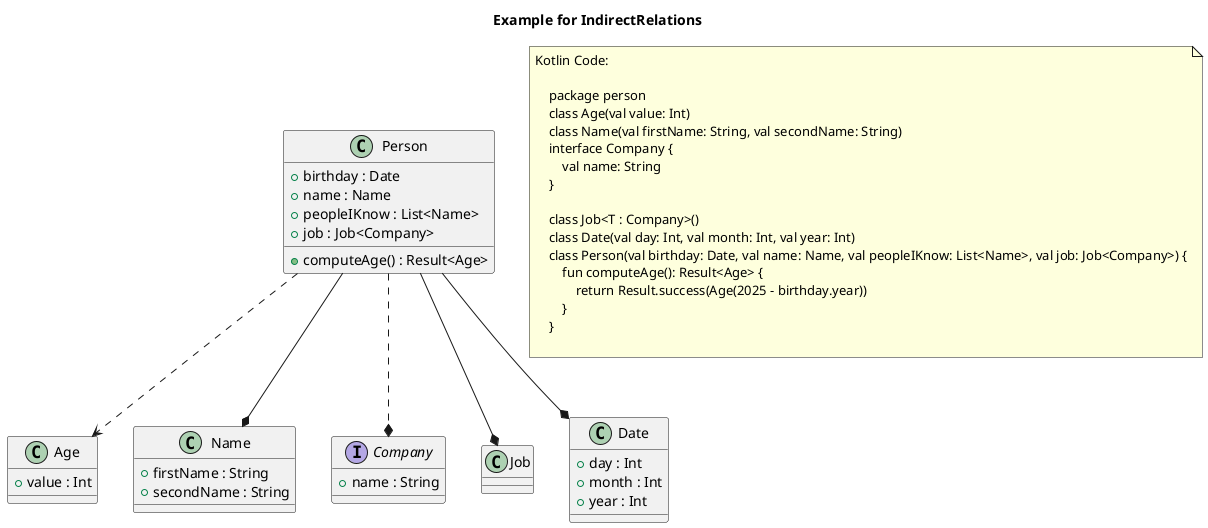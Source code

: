 @startuml
title Example for IndirectRelations
'This file is generated by the GenerateExamplesForDoc test.

    'person.Age
    class "Age" as person_Age {
        + value : Int
    }


    'person.Name
    class "Name" as person_Name {
        + firstName : String
		+ secondName : String
    }


    'person.Company
    interface "Company" as person_Company {
        + name : String
    }


    'person.Job
    class "Job" as person_Job {
        
    }


    'person.Date
    class "Date" as person_Date {
        + day : Int
		+ month : Int
		+ year : Int
    }


    'person.Person
    class "Person" as person_Person {
        + birthday : Date
		+ name : Name
		+ peopleIKnow : List<Name>
		+ job : Job<Company>
		+ computeAge() : Result<Age>
    }


person_Person --* person_Date
person_Person --* person_Name
person_Person --* person_Job
person_Person ..* person_Company
person_Person ..> person_Age

note as note_of_code
Kotlin Code:

    package person
    class Age(val value: Int)
    class Name(val firstName: String, val secondName: String)
    interface Company {
        val name: String
    }
    
    class Job<T : Company>()
    class Date(val day: Int, val month: Int, val year: Int)
    class Person(val birthday: Date, val name: Name, val peopleIKnow: List<Name>, val job: Job<Company>) {
        fun computeAge(): Result<Age> {
            return Result.success(Age(2025 - birthday.year))
        }
    }
    
end note

@enduml
